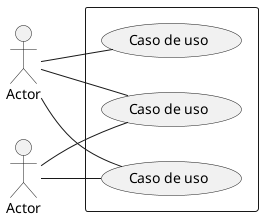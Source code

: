 @startuml
left to right direction
actor "Actor" as actor1
actor "Actor" as actor2
rectangle {
"Caso de uso" as (1)
"Caso de uso" as (2)
"Caso de uso" as (3)
}
actor1 -- 1
actor1 -- 2
actor1 -- 3
actor2 -- 1
actor2 -- 3
@enduml